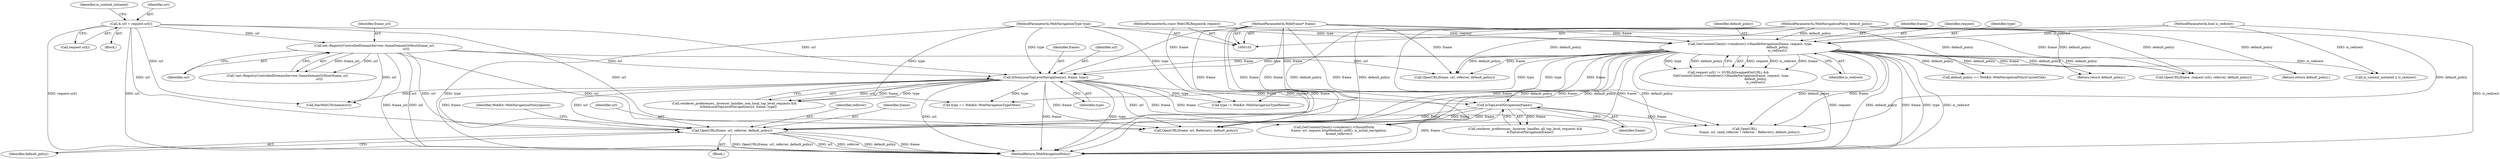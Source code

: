 digraph "0_Chrome_0a57375ad73780e61e1770a9d88b0529b0dbd33b@pointer" {
"1000242" [label="(Call,OpenURL(frame, url, referrer, default_policy))"];
"1000215" [label="(Call,IsNonLocalTopLevelNavigation(url, frame, type))"];
"1000153" [label="(Call,& url = request.url())"];
"1000191" [label="(Call,net::RegistryControlledDomainService::SameDomainOrHost(frame_url,\n                                                                url))"];
"1000117" [label="(Call,GetContentClient()->renderer()->HandleNavigation(frame, request, type,\n                                                       default_policy,\n                                                       is_redirect))"];
"1000104" [label="(MethodParameterIn,WebFrame* frame)"];
"1000105" [label="(MethodParameterIn,const WebURLRequest& request)"];
"1000106" [label="(MethodParameterIn,WebNavigationType type)"];
"1000108" [label="(MethodParameterIn,WebNavigationPolicy default_policy)"];
"1000109" [label="(MethodParameterIn,bool is_redirect)"];
"1000229" [label="(Call,IsTopLevelNavigation(frame))"];
"1000190" [label="(Call,!net::RegistryControlledDomainService::SameDomainOrHost(frame_url,\n                                                                url))"];
"1000192" [label="(Identifier,frame_url)"];
"1000279" [label="(Call,HasWebUIScheme(url))"];
"1000150" [label="(Return,return default_policy;)"];
"1000141" [label="(Call,OpenURL(frame, request.url(), referrer, default_policy))"];
"1000218" [label="(Identifier,type)"];
"1000389" [label="(MethodReturn,WebNavigationPolicy)"];
"1000324" [label="(Call,GetContentClient()->renderer()->ShouldFork(\n          frame, url, request.httpMethod().utf8(), is_initial_navigation,\n          &send_referrer))"];
"1000118" [label="(Identifier,frame)"];
"1000155" [label="(Call,request.url())"];
"1000380" [label="(Call,OpenURL(frame, url, Referrer(), default_policy))"];
"1000119" [label="(Identifier,request)"];
"1000230" [label="(Identifier,frame)"];
"1000191" [label="(Call,net::RegistryControlledDomainService::SameDomainOrHost(frame_url,\n                                                                url))"];
"1000198" [label="(Call,OpenURL(frame, url, referrer, default_policy))"];
"1000120" [label="(Identifier,type)"];
"1000110" [label="(Block,)"];
"1000105" [label="(MethodParameterIn,const WebURLRequest& request)"];
"1000211" [label="(Call,renderer_preferences_.browser_handles_non_local_top_level_requests &&\n        IsNonLocalTopLevelNavigation(url, frame, type))"];
"1000217" [label="(Identifier,frame)"];
"1000108" [label="(MethodParameterIn,WebNavigationPolicy default_policy)"];
"1000229" [label="(Call,IsTopLevelNavigation(frame))"];
"1000248" [label="(Identifier,WebKit::WebNavigationPolicyIgnore)"];
"1000374" [label="(Call,type == WebKit::WebNavigationTypeOther)"];
"1000117" [label="(Call,GetContentClient()->renderer()->HandleNavigation(frame, request, type,\n                                                       default_policy,\n                                                       is_redirect))"];
"1000244" [label="(Identifier,url)"];
"1000233" [label="(Block,)"];
"1000106" [label="(MethodParameterIn,WebNavigationType type)"];
"1000290" [label="(Call,type != WebKit::WebNavigationTypeReload)"];
"1000112" [label="(Call,request.url() != GURL(kSwappedOutURL) &&\n      GetContentClient()->renderer()->HandleNavigation(frame, request, type,\n                                                       default_policy,\n                                                       is_redirect))"];
"1000121" [label="(Identifier,default_policy)"];
"1000387" [label="(Return,return default_policy;)"];
"1000245" [label="(Identifier,referrer)"];
"1000242" [label="(Call,OpenURL(frame, url, referrer, default_policy))"];
"1000215" [label="(Call,IsNonLocalTopLevelNavigation(url, frame, type))"];
"1000158" [label="(Identifier,is_content_initiated)"];
"1000371" [label="(Call,default_policy == WebKit::WebNavigationPolicyCurrentTab)"];
"1000153" [label="(Call,& url = request.url())"];
"1000109" [label="(MethodParameterIn,bool is_redirect)"];
"1000243" [label="(Identifier,frame)"];
"1000154" [label="(Identifier,url)"];
"1000122" [label="(Identifier,is_redirect)"];
"1000225" [label="(Call,renderer_preferences_.browser_handles_all_top_level_requests &&\n          IsTopLevelNavigation(frame))"];
"1000334" [label="(Call,OpenURL(\n          frame, url, send_referrer ? referrer : Referrer(), default_policy))"];
"1000216" [label="(Identifier,url)"];
"1000246" [label="(Identifier,default_policy)"];
"1000179" [label="(Call,is_content_initiated || is_redirect)"];
"1000193" [label="(Identifier,url)"];
"1000104" [label="(MethodParameterIn,WebFrame* frame)"];
"1000242" -> "1000233"  [label="AST: "];
"1000242" -> "1000246"  [label="CFG: "];
"1000243" -> "1000242"  [label="AST: "];
"1000244" -> "1000242"  [label="AST: "];
"1000245" -> "1000242"  [label="AST: "];
"1000246" -> "1000242"  [label="AST: "];
"1000248" -> "1000242"  [label="CFG: "];
"1000242" -> "1000389"  [label="DDG: OpenURL(frame, url, referrer, default_policy)"];
"1000242" -> "1000389"  [label="DDG: url"];
"1000242" -> "1000389"  [label="DDG: referrer"];
"1000242" -> "1000389"  [label="DDG: default_policy"];
"1000242" -> "1000389"  [label="DDG: frame"];
"1000215" -> "1000242"  [label="DDG: frame"];
"1000215" -> "1000242"  [label="DDG: url"];
"1000117" -> "1000242"  [label="DDG: frame"];
"1000117" -> "1000242"  [label="DDG: default_policy"];
"1000229" -> "1000242"  [label="DDG: frame"];
"1000104" -> "1000242"  [label="DDG: frame"];
"1000153" -> "1000242"  [label="DDG: url"];
"1000191" -> "1000242"  [label="DDG: url"];
"1000108" -> "1000242"  [label="DDG: default_policy"];
"1000215" -> "1000211"  [label="AST: "];
"1000215" -> "1000218"  [label="CFG: "];
"1000216" -> "1000215"  [label="AST: "];
"1000217" -> "1000215"  [label="AST: "];
"1000218" -> "1000215"  [label="AST: "];
"1000211" -> "1000215"  [label="CFG: "];
"1000215" -> "1000389"  [label="DDG: url"];
"1000215" -> "1000389"  [label="DDG: frame"];
"1000215" -> "1000389"  [label="DDG: type"];
"1000215" -> "1000211"  [label="DDG: url"];
"1000215" -> "1000211"  [label="DDG: frame"];
"1000215" -> "1000211"  [label="DDG: type"];
"1000153" -> "1000215"  [label="DDG: url"];
"1000191" -> "1000215"  [label="DDG: url"];
"1000117" -> "1000215"  [label="DDG: frame"];
"1000117" -> "1000215"  [label="DDG: type"];
"1000104" -> "1000215"  [label="DDG: frame"];
"1000106" -> "1000215"  [label="DDG: type"];
"1000215" -> "1000229"  [label="DDG: frame"];
"1000215" -> "1000279"  [label="DDG: url"];
"1000215" -> "1000290"  [label="DDG: type"];
"1000215" -> "1000324"  [label="DDG: frame"];
"1000215" -> "1000334"  [label="DDG: frame"];
"1000215" -> "1000374"  [label="DDG: type"];
"1000215" -> "1000380"  [label="DDG: frame"];
"1000215" -> "1000380"  [label="DDG: url"];
"1000153" -> "1000110"  [label="AST: "];
"1000153" -> "1000155"  [label="CFG: "];
"1000154" -> "1000153"  [label="AST: "];
"1000155" -> "1000153"  [label="AST: "];
"1000158" -> "1000153"  [label="CFG: "];
"1000153" -> "1000389"  [label="DDG: request.url()"];
"1000153" -> "1000389"  [label="DDG: url"];
"1000153" -> "1000191"  [label="DDG: url"];
"1000153" -> "1000279"  [label="DDG: url"];
"1000153" -> "1000380"  [label="DDG: url"];
"1000191" -> "1000190"  [label="AST: "];
"1000191" -> "1000193"  [label="CFG: "];
"1000192" -> "1000191"  [label="AST: "];
"1000193" -> "1000191"  [label="AST: "];
"1000190" -> "1000191"  [label="CFG: "];
"1000191" -> "1000389"  [label="DDG: url"];
"1000191" -> "1000389"  [label="DDG: frame_url"];
"1000191" -> "1000190"  [label="DDG: frame_url"];
"1000191" -> "1000190"  [label="DDG: url"];
"1000191" -> "1000198"  [label="DDG: url"];
"1000191" -> "1000279"  [label="DDG: url"];
"1000191" -> "1000380"  [label="DDG: url"];
"1000117" -> "1000112"  [label="AST: "];
"1000117" -> "1000122"  [label="CFG: "];
"1000118" -> "1000117"  [label="AST: "];
"1000119" -> "1000117"  [label="AST: "];
"1000120" -> "1000117"  [label="AST: "];
"1000121" -> "1000117"  [label="AST: "];
"1000122" -> "1000117"  [label="AST: "];
"1000112" -> "1000117"  [label="CFG: "];
"1000117" -> "1000389"  [label="DDG: default_policy"];
"1000117" -> "1000389"  [label="DDG: frame"];
"1000117" -> "1000389"  [label="DDG: type"];
"1000117" -> "1000389"  [label="DDG: is_redirect"];
"1000117" -> "1000389"  [label="DDG: request"];
"1000117" -> "1000112"  [label="DDG: request"];
"1000117" -> "1000112"  [label="DDG: is_redirect"];
"1000117" -> "1000112"  [label="DDG: frame"];
"1000117" -> "1000112"  [label="DDG: type"];
"1000117" -> "1000112"  [label="DDG: default_policy"];
"1000104" -> "1000117"  [label="DDG: frame"];
"1000105" -> "1000117"  [label="DDG: request"];
"1000106" -> "1000117"  [label="DDG: type"];
"1000108" -> "1000117"  [label="DDG: default_policy"];
"1000109" -> "1000117"  [label="DDG: is_redirect"];
"1000117" -> "1000141"  [label="DDG: frame"];
"1000117" -> "1000141"  [label="DDG: default_policy"];
"1000117" -> "1000150"  [label="DDG: default_policy"];
"1000117" -> "1000179"  [label="DDG: is_redirect"];
"1000117" -> "1000198"  [label="DDG: frame"];
"1000117" -> "1000198"  [label="DDG: default_policy"];
"1000117" -> "1000229"  [label="DDG: frame"];
"1000117" -> "1000290"  [label="DDG: type"];
"1000117" -> "1000324"  [label="DDG: frame"];
"1000117" -> "1000334"  [label="DDG: frame"];
"1000117" -> "1000334"  [label="DDG: default_policy"];
"1000117" -> "1000371"  [label="DDG: default_policy"];
"1000117" -> "1000374"  [label="DDG: type"];
"1000117" -> "1000380"  [label="DDG: frame"];
"1000117" -> "1000380"  [label="DDG: default_policy"];
"1000117" -> "1000387"  [label="DDG: default_policy"];
"1000104" -> "1000103"  [label="AST: "];
"1000104" -> "1000389"  [label="DDG: frame"];
"1000104" -> "1000141"  [label="DDG: frame"];
"1000104" -> "1000198"  [label="DDG: frame"];
"1000104" -> "1000229"  [label="DDG: frame"];
"1000104" -> "1000324"  [label="DDG: frame"];
"1000104" -> "1000334"  [label="DDG: frame"];
"1000104" -> "1000380"  [label="DDG: frame"];
"1000105" -> "1000103"  [label="AST: "];
"1000105" -> "1000389"  [label="DDG: request"];
"1000106" -> "1000103"  [label="AST: "];
"1000106" -> "1000389"  [label="DDG: type"];
"1000106" -> "1000290"  [label="DDG: type"];
"1000106" -> "1000374"  [label="DDG: type"];
"1000108" -> "1000103"  [label="AST: "];
"1000108" -> "1000389"  [label="DDG: default_policy"];
"1000108" -> "1000141"  [label="DDG: default_policy"];
"1000108" -> "1000150"  [label="DDG: default_policy"];
"1000108" -> "1000198"  [label="DDG: default_policy"];
"1000108" -> "1000334"  [label="DDG: default_policy"];
"1000108" -> "1000371"  [label="DDG: default_policy"];
"1000108" -> "1000380"  [label="DDG: default_policy"];
"1000108" -> "1000387"  [label="DDG: default_policy"];
"1000109" -> "1000103"  [label="AST: "];
"1000109" -> "1000389"  [label="DDG: is_redirect"];
"1000109" -> "1000179"  [label="DDG: is_redirect"];
"1000229" -> "1000225"  [label="AST: "];
"1000229" -> "1000230"  [label="CFG: "];
"1000230" -> "1000229"  [label="AST: "];
"1000225" -> "1000229"  [label="CFG: "];
"1000229" -> "1000389"  [label="DDG: frame"];
"1000229" -> "1000225"  [label="DDG: frame"];
"1000229" -> "1000324"  [label="DDG: frame"];
"1000229" -> "1000334"  [label="DDG: frame"];
"1000229" -> "1000380"  [label="DDG: frame"];
}
